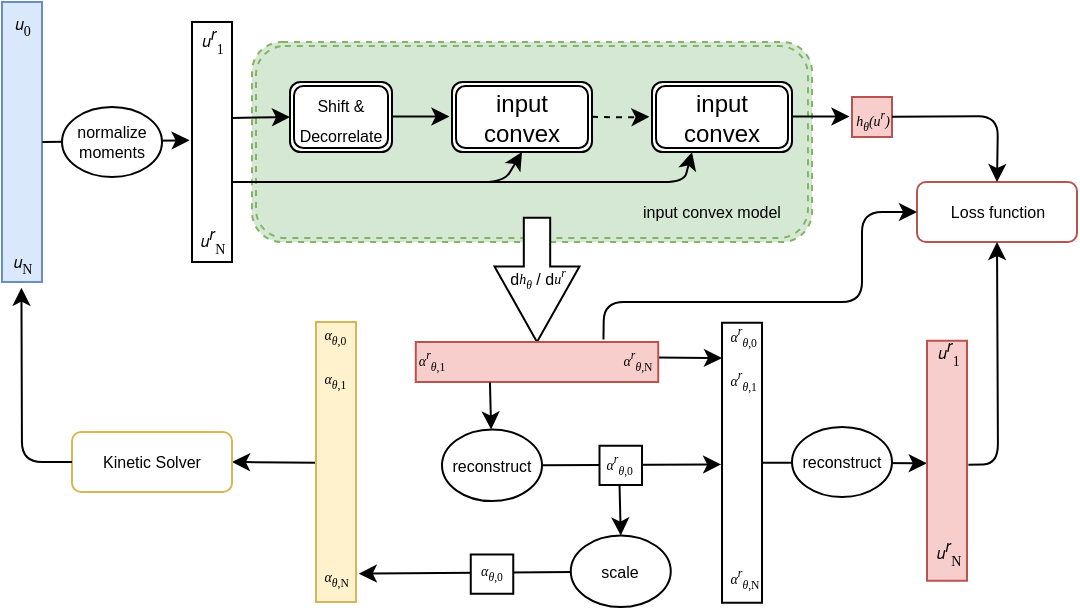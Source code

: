 <mxfile version="15.5.9" type="device"><diagram id="CC8C6Mr5LTVxWpG0eEEH" name="Page-1"><mxGraphModel dx="569" dy="290" grid="0" gridSize="10" guides="1" tooltips="1" connect="1" arrows="1" fold="1" page="1" pageScale="1" pageWidth="850" pageHeight="1100" math="0" shadow="0"><root><mxCell id="0"/><mxCell id="1" parent="0"/><mxCell id="0e92AJHdjrKMC4CKnlr7-182" value="" style="endArrow=classic;html=1;fontSize=8;strokeWidth=1;exitX=0.47;exitY=0.933;exitDx=0;exitDy=0;exitPerimeter=0;entryX=0.5;entryY=0;entryDx=0;entryDy=0;" parent="1" source="0e92AJHdjrKMC4CKnlr7-101" target="0e92AJHdjrKMC4CKnlr7-179" edge="1"><mxGeometry width="50" height="50" relative="1" as="geometry"><mxPoint x="330.999" y="313.22" as="sourcePoint"/><mxPoint x="331.673" y="336.782" as="targetPoint"/></mxGeometry></mxCell><mxCell id="0e92AJHdjrKMC4CKnlr7-177" value="" style="endArrow=classic;html=1;fontSize=8;strokeWidth=1;entryX=1;entryY=0.5;entryDx=0;entryDy=0;exitX=0.05;exitY=0.503;exitDx=0;exitDy=0;exitPerimeter=0;" parent="1" source="0e92AJHdjrKMC4CKnlr7-172" target="0e92AJHdjrKMC4CKnlr7-161" edge="1"><mxGeometry width="50" height="50" relative="1" as="geometry"><mxPoint x="179" y="305" as="sourcePoint"/><mxPoint x="-15.23" y="362.074" as="targetPoint"/></mxGeometry></mxCell><mxCell id="0e92AJHdjrKMC4CKnlr7-159" value="" style="endArrow=classic;html=1;fontSize=8;strokeWidth=1;exitX=1;exitY=0.5;exitDx=0;exitDy=0;entryX=-0.022;entryY=0.506;entryDx=0;entryDy=0;entryPerimeter=0;" parent="1" source="0e92AJHdjrKMC4CKnlr7-96" target="0e92AJHdjrKMC4CKnlr7-81" edge="1"><mxGeometry width="50" height="50" relative="1" as="geometry"><mxPoint x="311.56" y="302.365" as="sourcePoint"/><mxPoint x="363.44" y="302.41" as="targetPoint"/></mxGeometry></mxCell><mxCell id="0e92AJHdjrKMC4CKnlr7-105" value="" style="endArrow=classic;html=1;fontSize=8;strokeWidth=1;exitX=1;exitY=0.5;exitDx=0;exitDy=0;" parent="1" source="0e92AJHdjrKMC4CKnlr7-92" edge="1"><mxGeometry width="50" height="50" relative="1" as="geometry"><mxPoint x="502.52" y="197.781" as="sourcePoint"/><mxPoint x="380" y="248" as="targetPoint"/></mxGeometry></mxCell><mxCell id="0e92AJHdjrKMC4CKnlr7-63" value="" style="shape=ext;double=1;rounded=1;whiteSpace=wrap;html=1;dashed=1;fillColor=#d5e8d4;strokeColor=#82b366;" parent="1" vertex="1"><mxGeometry x="145" y="90" width="280" height="100" as="geometry"/></mxCell><mxCell id="0e92AJHdjrKMC4CKnlr7-40" value="&lt;font style=&quot;font-size: 7px&quot;&gt;&lt;i&gt;u&lt;sub&gt;0&lt;/sub&gt;&lt;/i&gt;&lt;/font&gt;" style="text;html=1;align=center;verticalAlign=middle;resizable=0;points=[];autosize=1;strokeColor=none;fillColor=none;" parent="1" vertex="1"><mxGeometry x="20" y="70" width="20" height="20" as="geometry"/></mxCell><mxCell id="0e92AJHdjrKMC4CKnlr7-42" value="" style="verticalLabelPosition=bottom;verticalAlign=top;html=1;shape=mxgraph.basic.rect;fillColor2=none;strokeWidth=1;size=20;indent=5;fillColor=#dae8fc;strokeColor=#6c8ebf;" parent="1" vertex="1"><mxGeometry x="20" y="70" width="20" height="140" as="geometry"/></mxCell><mxCell id="0e92AJHdjrKMC4CKnlr7-43" value="&lt;span style=&quot;left: 382.54px ; top: 593.53px ; font-size: 8px ; font-family: sans-serif ; transform: scalex(0.922)&quot; dir=&quot;ltr&quot;&gt;𝑢&lt;/span&gt;&lt;font size=&quot;1&quot; face=&quot;Times New Roman&quot;&gt;&lt;sub&gt;&lt;span style=&quot;left: 391.285px ; top: 589.805px ; font-size: 7px ; transform: scalex(1.337)&quot; dir=&quot;ltr&quot;&gt;0&lt;/span&gt;&lt;/sub&gt;&lt;/font&gt;&lt;span style=&quot;left: 396.679px ; top: 589.805px ; font-size: 8px ; font-family: sans-serif&quot; dir=&quot;ltr&quot;&gt;&lt;/span&gt;" style="text;html=1;align=center;verticalAlign=middle;resizable=0;points=[];autosize=1;strokeColor=none;fillColor=none;" parent="1" vertex="1"><mxGeometry x="21" y="70" width="18" height="21" as="geometry"/></mxCell><mxCell id="0e92AJHdjrKMC4CKnlr7-44" value="&lt;span style=&quot;left: 382.54px ; top: 593.53px ; font-size: 8px ; font-family: sans-serif ; transform: scalex(0.922)&quot; dir=&quot;ltr&quot;&gt;𝑢&lt;/span&gt;&lt;font size=&quot;1&quot; face=&quot;Times New Roman&quot;&gt;&lt;sub&gt;&lt;span style=&quot;left: 391.285px ; top: 589.805px ; font-size: 7px ; transform: scalex(1.337)&quot; dir=&quot;ltr&quot;&gt;N&lt;/span&gt;&lt;/sub&gt;&lt;/font&gt;" style="text;html=1;align=center;verticalAlign=middle;resizable=0;points=[];autosize=1;strokeColor=none;fillColor=none;" parent="1" vertex="1"><mxGeometry x="20" y="190" width="20" height="20" as="geometry"/></mxCell><mxCell id="0e92AJHdjrKMC4CKnlr7-45" value="" style="verticalLabelPosition=bottom;verticalAlign=top;html=1;shape=mxgraph.basic.rect;fillColor2=none;strokeWidth=1;size=20;indent=5;" parent="1" vertex="1"><mxGeometry x="115" y="80" width="20" height="120" as="geometry"/></mxCell><mxCell id="0e92AJHdjrKMC4CKnlr7-46" value="&lt;span style=&quot;left: 382.54px ; top: 593.53px ; font-size: 8px ; font-family: sans-serif ; transform: scalex(0.922)&quot; dir=&quot;ltr&quot;&gt;𝑢&lt;/span&gt;&lt;sup style=&quot;font-size: 8px&quot;&gt;&lt;span style=&quot;left: 391.285px ; top: 589.805px ; font-size: 8px ; font-family: sans-serif ; transform: scalex(1.337)&quot; dir=&quot;ltr&quot;&gt;𝑟&lt;/span&gt;&lt;/sup&gt;&lt;font size=&quot;1&quot; face=&quot;Times New Roman&quot;&gt;&lt;sub&gt;&lt;span style=&quot;left: 391.285px ; top: 589.805px ; font-size: 7px ; transform: scalex(1.337)&quot; dir=&quot;ltr&quot;&gt;1&lt;/span&gt;&lt;/sub&gt;&lt;/font&gt;&lt;span style=&quot;left: 396.679px ; top: 589.805px ; font-size: 8px ; font-family: sans-serif&quot; dir=&quot;ltr&quot;&gt;&lt;/span&gt;" style="text;html=1;align=center;verticalAlign=middle;resizable=0;points=[];autosize=1;strokeColor=none;fillColor=none;fontSize=8;" parent="1" vertex="1"><mxGeometry x="110" y="80" width="30" height="20" as="geometry"/></mxCell><mxCell id="0e92AJHdjrKMC4CKnlr7-48" value="" style="endArrow=classic;html=1;strokeWidth=1;entryX=-0.06;entryY=0.493;entryDx=0;entryDy=0;entryPerimeter=0;exitX=1.01;exitY=0.5;exitDx=0;exitDy=0;exitPerimeter=0;" parent="1" source="0e92AJHdjrKMC4CKnlr7-42" target="0e92AJHdjrKMC4CKnlr7-45" edge="1"><mxGeometry width="50" height="50" relative="1" as="geometry"><mxPoint x="31" y="139.8" as="sourcePoint"/><mxPoint x="60" y="139.8" as="targetPoint"/><Array as="points"><mxPoint x="40" y="139.8"/></Array></mxGeometry></mxCell><mxCell id="0e92AJHdjrKMC4CKnlr7-49" value="&lt;font style=&quot;font-size: 8px&quot;&gt;Shift &amp;amp; &lt;font style=&quot;font-size: 8px&quot;&gt;Decorrelate&lt;/font&gt;&lt;/font&gt;" style="shape=ext;double=1;rounded=1;whiteSpace=wrap;html=1;" parent="1" vertex="1"><mxGeometry x="164" y="110" width="51" height="35" as="geometry"/></mxCell><mxCell id="0e92AJHdjrKMC4CKnlr7-50" value="" style="endArrow=classic;html=1;strokeWidth=1;entryX=0;entryY=0.5;entryDx=0;entryDy=0;" parent="1" target="0e92AJHdjrKMC4CKnlr7-49" edge="1"><mxGeometry width="50" height="50" relative="1" as="geometry"><mxPoint x="135" y="128" as="sourcePoint"/><mxPoint x="163" y="131" as="targetPoint"/><Array as="points"/></mxGeometry></mxCell><mxCell id="0e92AJHdjrKMC4CKnlr7-51" value="input convex" style="shape=ext;double=1;rounded=1;whiteSpace=wrap;html=1;" parent="1" vertex="1"><mxGeometry x="245" y="110" width="70" height="35" as="geometry"/></mxCell><mxCell id="0e92AJHdjrKMC4CKnlr7-52" value="" style="endArrow=classic;html=1;strokeWidth=1;exitX=1.014;exitY=0.5;exitDx=0;exitDy=0;exitPerimeter=0;entryX=0;entryY=0.5;entryDx=0;entryDy=0;" parent="1" edge="1"><mxGeometry width="50" height="50" relative="1" as="geometry"><mxPoint x="215" y="127.3" as="sourcePoint"/><mxPoint x="243.72" y="127.3" as="targetPoint"/><Array as="points"/></mxGeometry></mxCell><mxCell id="0e92AJHdjrKMC4CKnlr7-53" value="" style="endArrow=classic;html=1;strokeWidth=1;entryX=0.5;entryY=1;entryDx=0;entryDy=0;" parent="1" target="0e92AJHdjrKMC4CKnlr7-51" edge="1"><mxGeometry width="50" height="50" relative="1" as="geometry"><mxPoint x="135" y="160" as="sourcePoint"/><mxPoint x="174" y="159.86" as="targetPoint"/><Array as="points"><mxPoint x="271" y="160"/></Array></mxGeometry></mxCell><mxCell id="0e92AJHdjrKMC4CKnlr7-55" value="" style="endArrow=classic;html=1;strokeWidth=1;entryX=0.5;entryY=1;entryDx=0;entryDy=0;" parent="1" edge="1"><mxGeometry width="50" height="50" relative="1" as="geometry"><mxPoint x="225" y="160" as="sourcePoint"/><mxPoint x="365" y="145" as="targetPoint"/><Array as="points"><mxPoint x="361" y="160"/></Array></mxGeometry></mxCell><mxCell id="0e92AJHdjrKMC4CKnlr7-56" value="" style="endArrow=classic;html=1;strokeWidth=1;exitX=1.014;exitY=0.5;exitDx=0;exitDy=0;exitPerimeter=0;entryX=0;entryY=0.5;entryDx=0;entryDy=0;horizontal=1;dashed=1;" parent="1" edge="1"><mxGeometry width="50" height="50" relative="1" as="geometry"><mxPoint x="315" y="127.4" as="sourcePoint"/><mxPoint x="343.72" y="127.4" as="targetPoint"/><Array as="points"><mxPoint x="325" y="127.6"/><mxPoint x="335" y="127.6"/></Array></mxGeometry></mxCell><mxCell id="0e92AJHdjrKMC4CKnlr7-57" value="input convex" style="shape=ext;double=1;rounded=1;whiteSpace=wrap;html=1;" parent="1" vertex="1"><mxGeometry x="345" y="110" width="70" height="35" as="geometry"/></mxCell><mxCell id="0e92AJHdjrKMC4CKnlr7-59" value="" style="verticalLabelPosition=bottom;verticalAlign=top;html=1;shape=mxgraph.basic.rect;fillColor2=none;strokeWidth=1;size=20;indent=5;fillColor=#f8cecc;strokeColor=#b85450;" parent="1" vertex="1"><mxGeometry x="445" y="117.5" width="20" height="20" as="geometry"/></mxCell><mxCell id="0e92AJHdjrKMC4CKnlr7-60" value="" style="endArrow=classic;html=1;strokeWidth=1;exitX=1.014;exitY=0.5;exitDx=0;exitDy=0;exitPerimeter=0;entryX=0;entryY=0.5;entryDx=0;entryDy=0;" parent="1" edge="1"><mxGeometry width="50" height="50" relative="1" as="geometry"><mxPoint x="415" y="127.3" as="sourcePoint"/><mxPoint x="443.72" y="127.3" as="targetPoint"/><Array as="points"/></mxGeometry></mxCell><mxCell id="0e92AJHdjrKMC4CKnlr7-62" value="&lt;font face=&quot;Garamond&quot;&gt;&lt;i&gt;&lt;font style=&quot;font-size: 7px&quot;&gt;h&lt;/font&gt;&lt;font style=&quot;font-size: 7px&quot;&gt;&lt;sub&gt;θ&lt;/sub&gt;(u&lt;sup&gt;r&lt;/sup&gt;)&lt;/font&gt;&lt;/i&gt;&lt;/font&gt;" style="text;html=1;align=center;verticalAlign=middle;resizable=0;points=[];autosize=1;strokeColor=none;fillColor=none;" parent="1" vertex="1"><mxGeometry x="440" y="117.5" width="30" height="20" as="geometry"/></mxCell><mxCell id="0e92AJHdjrKMC4CKnlr7-166" value="" style="edgeStyle=orthogonalEdgeStyle;rounded=0;orthogonalLoop=1;jettySize=auto;html=1;fontSize=8;strokeWidth=1;entryX=-0.005;entryY=0.511;entryDx=0;entryDy=0;entryPerimeter=0;" parent="1" source="0e92AJHdjrKMC4CKnlr7-81" target="0e92AJHdjrKMC4CKnlr7-114" edge="1"><mxGeometry relative="1" as="geometry"><mxPoint x="478" y="300" as="targetPoint"/></mxGeometry></mxCell><mxCell id="0e92AJHdjrKMC4CKnlr7-81" value="" style="verticalLabelPosition=bottom;verticalAlign=top;html=1;shape=mxgraph.basic.rect;fillColor2=none;strokeWidth=1;size=20;indent=5;" parent="1" vertex="1"><mxGeometry x="380" y="230.39" width="20" height="140" as="geometry"/></mxCell><mxCell id="0e92AJHdjrKMC4CKnlr7-83" value="&lt;span style=&quot;left: 382.54px ; top: 593.53px ; font-size: 8px ; font-family: sans-serif ; transform: scalex(0.922)&quot; dir=&quot;ltr&quot;&gt;𝑢&lt;/span&gt;&lt;sup style=&quot;font-size: 8px&quot;&gt;&lt;span style=&quot;left: 391.285px ; top: 589.805px ; font-size: 8px ; font-family: sans-serif ; transform: scalex(1.337)&quot; dir=&quot;ltr&quot;&gt;𝑟&lt;/span&gt;&lt;/sup&gt;&lt;font size=&quot;1&quot; face=&quot;Times New Roman&quot;&gt;&lt;sub&gt;&lt;span style=&quot;left: 391.285px ; top: 589.805px ; font-size: 7px ; transform: scalex(1.337)&quot; dir=&quot;ltr&quot;&gt;N&lt;/span&gt;&lt;/sub&gt;&lt;/font&gt;" style="text;html=1;align=center;verticalAlign=middle;resizable=0;points=[];autosize=1;strokeColor=none;fillColor=none;fontSize=8;" parent="1" vertex="1"><mxGeometry x="110" y="180.01" width="30" height="20" as="geometry"/></mxCell><mxCell id="0e92AJHdjrKMC4CKnlr7-85" value="normalize&lt;br&gt;moments" style="ellipse;whiteSpace=wrap;html=1;fontSize=8;" parent="1" vertex="1"><mxGeometry x="50" y="122.5" width="50" height="35" as="geometry"/></mxCell><mxCell id="0e92AJHdjrKMC4CKnlr7-96" value="reconstruct" style="ellipse;whiteSpace=wrap;html=1;fontSize=8;" parent="1" vertex="1"><mxGeometry x="240" y="283.76" width="50" height="35.78" as="geometry"/></mxCell><mxCell id="0e92AJHdjrKMC4CKnlr7-101" value="" style="verticalLabelPosition=bottom;verticalAlign=top;html=1;shape=mxgraph.basic.rect;fillColor2=none;strokeWidth=1;size=0;indent=5;" parent="1" vertex="1"><mxGeometry x="318.75" y="291.84" width="21.25" height="19.61" as="geometry"/></mxCell><mxCell id="0e92AJHdjrKMC4CKnlr7-102" value="&amp;nbsp;&lt;font face=&quot;Garamond&quot;&gt;&lt;i&gt;&lt;font style=&quot;font-size: 7px&quot;&gt;&lt;span title=&quot;Greek-language text&quot; lang=&quot;el&quot;&gt;α&lt;sup&gt;r&lt;/sup&gt;&lt;/span&gt;&lt;/font&gt;&lt;/i&gt;&lt;font style=&quot;font-size: 7px&quot;&gt;&lt;font style=&quot;font-size: 7px&quot;&gt;&lt;font style=&quot;font-size: 7px&quot;&gt;&lt;sub&gt;&lt;i&gt;θ&lt;/i&gt;,0 &lt;br&gt;&lt;/sub&gt;&lt;/font&gt;&lt;/font&gt;&lt;/font&gt;&lt;/font&gt;" style="text;whiteSpace=wrap;html=1;fontSize=8;" parent="1" vertex="1"><mxGeometry x="317.5" y="289.34" width="20" height="20" as="geometry"/></mxCell><mxCell id="0e92AJHdjrKMC4CKnlr7-106" value="&amp;nbsp;&lt;font face=&quot;Garamond&quot;&gt;&lt;i&gt;&lt;font style=&quot;font-size: 7px&quot;&gt;&lt;span title=&quot;Greek-language text&quot; lang=&quot;el&quot;&gt;α&lt;sup&gt;r&lt;/sup&gt;&lt;/span&gt;&lt;/font&gt;&lt;/i&gt;&lt;font style=&quot;font-size: 7px&quot;&gt;&lt;font style=&quot;font-size: 7px&quot;&gt;&lt;font style=&quot;font-size: 7px&quot;&gt;&lt;sub&gt;&lt;i&gt;θ&lt;/i&gt;,0 &lt;br&gt;&lt;/sub&gt;&lt;/font&gt;&lt;/font&gt;&lt;/font&gt;&lt;/font&gt;" style="text;whiteSpace=wrap;html=1;fontSize=8;" parent="1" vertex="1"><mxGeometry x="380" y="225.39" width="20" height="26.25" as="geometry"/></mxCell><mxCell id="0e92AJHdjrKMC4CKnlr7-107" value="&amp;nbsp;&lt;font face=&quot;Garamond&quot;&gt;&lt;i&gt;&lt;font style=&quot;font-size: 7px&quot;&gt;&lt;span title=&quot;Greek-language text&quot; lang=&quot;el&quot;&gt;α&lt;sup&gt;r&lt;/sup&gt;&lt;/span&gt;&lt;/font&gt;&lt;/i&gt;&lt;font style=&quot;font-size: 7px&quot;&gt;&lt;font style=&quot;font-size: 7px&quot;&gt;&lt;font style=&quot;font-size: 7px&quot;&gt;&lt;sub&gt;&lt;i&gt;θ&lt;/i&gt;,N &lt;br&gt;&lt;/sub&gt;&lt;/font&gt;&lt;/font&gt;&lt;/font&gt;&lt;/font&gt;" style="text;whiteSpace=wrap;html=1;fontSize=8;" parent="1" vertex="1"><mxGeometry x="380" y="346.31" width="20" height="26.25" as="geometry"/></mxCell><mxCell id="0e92AJHdjrKMC4CKnlr7-108" value="&amp;nbsp;&lt;font face=&quot;Garamond&quot;&gt;&lt;i&gt;&lt;font style=&quot;font-size: 7px&quot;&gt;&lt;span title=&quot;Greek-language text&quot; lang=&quot;el&quot;&gt;α&lt;/span&gt;&lt;/font&gt;&lt;/i&gt;&lt;font style=&quot;font-size: 7px&quot;&gt;&lt;font style=&quot;font-size: 7px&quot;&gt;&lt;font style=&quot;font-size: 7px&quot;&gt;&lt;i&gt;&lt;sup&gt;r&lt;/sup&gt;&lt;/i&gt;&lt;sub&gt;&lt;i&gt;θ&lt;/i&gt;,1 &lt;br&gt;&lt;/sub&gt;&lt;/font&gt;&lt;/font&gt;&lt;/font&gt;&lt;/font&gt;" style="text;whiteSpace=wrap;html=1;fontSize=8;" parent="1" vertex="1"><mxGeometry x="380" y="246.63" width="20" height="20.01" as="geometry"/></mxCell><mxCell id="0e92AJHdjrKMC4CKnlr7-110" value="reconstruct" style="ellipse;whiteSpace=wrap;html=1;fontSize=8;" parent="1" vertex="1"><mxGeometry x="415" y="282.5" width="50" height="35" as="geometry"/></mxCell><mxCell id="0e92AJHdjrKMC4CKnlr7-114" value="" style="verticalLabelPosition=bottom;verticalAlign=top;html=1;shape=mxgraph.basic.rect;fillColor2=none;strokeWidth=1;size=20;indent=5;fillColor=#f8cecc;strokeColor=#b85450;" parent="1" vertex="1"><mxGeometry x="482.5" y="239.34" width="20" height="120" as="geometry"/></mxCell><mxCell id="0e92AJHdjrKMC4CKnlr7-115" value="&lt;span style=&quot;left: 382.54px ; top: 593.53px ; font-size: 8px ; font-family: sans-serif ; transform: scalex(0.922)&quot; dir=&quot;ltr&quot;&gt;𝑢&lt;/span&gt;&lt;sup style=&quot;font-size: 8px&quot;&gt;&lt;span style=&quot;left: 391.285px ; top: 589.805px ; font-size: 8px ; font-family: sans-serif ; transform: scalex(1.337)&quot; dir=&quot;ltr&quot;&gt;𝑟&lt;/span&gt;&lt;/sup&gt;&lt;font size=&quot;1&quot; face=&quot;Times New Roman&quot;&gt;&lt;sub&gt;&lt;span style=&quot;left: 391.285px ; top: 589.805px ; font-size: 7px ; transform: scalex(1.337)&quot; dir=&quot;ltr&quot;&gt;1&lt;/span&gt;&lt;/sub&gt;&lt;/font&gt;&lt;span style=&quot;left: 396.679px ; top: 589.805px ; font-size: 8px ; font-family: sans-serif&quot; dir=&quot;ltr&quot;&gt;&lt;/span&gt;" style="text;html=1;align=center;verticalAlign=middle;resizable=0;points=[];autosize=1;strokeColor=none;fillColor=none;fontSize=8;" parent="1" vertex="1"><mxGeometry x="477.5" y="235.62" width="30" height="20" as="geometry"/></mxCell><mxCell id="0e92AJHdjrKMC4CKnlr7-116" value="&lt;span style=&quot;left: 382.54px ; top: 593.53px ; font-size: 8px ; font-family: sans-serif ; transform: scalex(0.922)&quot; dir=&quot;ltr&quot;&gt;𝑢&lt;/span&gt;&lt;sup style=&quot;font-size: 8px&quot;&gt;&lt;span style=&quot;left: 391.285px ; top: 589.805px ; font-size: 8px ; font-family: sans-serif ; transform: scalex(1.337)&quot; dir=&quot;ltr&quot;&gt;𝑟&lt;/span&gt;&lt;/sup&gt;&lt;font size=&quot;1&quot; face=&quot;Times New Roman&quot;&gt;&lt;sub&gt;&lt;span style=&quot;left: 391.285px ; top: 589.805px ; font-size: 7px ; transform: scalex(1.337)&quot; dir=&quot;ltr&quot;&gt;N&lt;/span&gt;&lt;/sub&gt;&lt;/font&gt;" style="text;html=1;align=center;verticalAlign=middle;resizable=0;points=[];autosize=1;strokeColor=none;fillColor=none;fontSize=8;" parent="1" vertex="1"><mxGeometry x="477.5" y="335.61" width="30" height="20" as="geometry"/></mxCell><mxCell id="0e92AJHdjrKMC4CKnlr7-117" value="Loss function" style="rounded=1;whiteSpace=wrap;html=1;fontSize=8;fillColor=#FFFFFF;strokeColor=#b85450;" parent="1" vertex="1"><mxGeometry x="477.5" y="160" width="80" height="30" as="geometry"/></mxCell><mxCell id="0e92AJHdjrKMC4CKnlr7-123" value="" style="endArrow=classic;html=1;fontSize=8;strokeWidth=1;entryX=0;entryY=0.5;entryDx=0;entryDy=0;exitX=1.064;exitY=0.774;exitDx=0;exitDy=0;exitPerimeter=0;" parent="1" source="0e92AJHdjrKMC4CKnlr7-68" target="0e92AJHdjrKMC4CKnlr7-117" edge="1"><mxGeometry width="50" height="50" relative="1" as="geometry"><mxPoint x="630" y="150.0" as="sourcePoint"/><mxPoint x="680.0" y="95" as="targetPoint"/><Array as="points"><mxPoint x="321" y="220"/><mxPoint x="450" y="220"/><mxPoint x="450" y="175"/></Array></mxGeometry></mxCell><mxCell id="0e92AJHdjrKMC4CKnlr7-124" value="input convex model" style="text;html=1;strokeColor=none;fillColor=none;align=center;verticalAlign=middle;whiteSpace=wrap;rounded=0;fontSize=8;" parent="1" vertex="1"><mxGeometry x="335" y="165.0" width="80" height="20" as="geometry"/></mxCell><mxCell id="0e92AJHdjrKMC4CKnlr7-157" value="" style="shape=singleArrow;direction=south;whiteSpace=wrap;html=1;fontSize=8;arrowWidth=0.31;arrowSize=0.608;" parent="1" vertex="1"><mxGeometry x="266.25" y="177.82" width="42.5" height="62.18" as="geometry"/></mxCell><mxCell id="0e92AJHdjrKMC4CKnlr7-153" value="d&lt;font face=&quot;Garamond&quot;&gt;&lt;i&gt;&lt;font style=&quot;font-size: 7px&quot;&gt;h&lt;/font&gt;&lt;font style=&quot;font-size: 7px&quot;&gt;&lt;sub&gt;θ&lt;/sub&gt;&lt;/font&gt;&lt;/i&gt;&lt;/font&gt; / d&lt;font face=&quot;Garamond&quot;&gt;&lt;i&gt;&lt;font style=&quot;font-size: 7px&quot;&gt;u&lt;sup&gt;r&lt;/sup&gt;&lt;/font&gt;&lt;/i&gt;&lt;/font&gt;" style="text;html=1;strokeColor=none;fillColor=none;align=center;verticalAlign=middle;whiteSpace=wrap;rounded=0;fontSize=8;" parent="1" vertex="1"><mxGeometry x="267.5" y="198.91" width="40" height="20" as="geometry"/></mxCell><mxCell id="0e92AJHdjrKMC4CKnlr7-68" value="" style="verticalLabelPosition=bottom;verticalAlign=top;html=1;shape=mxgraph.basic.rect;fillColor2=none;strokeWidth=1;size=20;indent=5;fillColor=#f8cecc;strokeColor=#b85450;rotation=-180;direction=south;" parent="1" vertex="1"><mxGeometry x="226.88" y="240" width="121.24" height="20" as="geometry"/></mxCell><mxCell id="0e92AJHdjrKMC4CKnlr7-90" value="&lt;font face=&quot;Garamond&quot;&gt;&lt;i&gt;&lt;font style=&quot;font-size: 7px&quot;&gt;&lt;span title=&quot;Greek-language text&quot; lang=&quot;el&quot;&gt;α&lt;sup&gt;r&lt;/sup&gt;&lt;/span&gt;&lt;/font&gt;&lt;/i&gt;&lt;font style=&quot;font-size: 7px&quot;&gt;&lt;font style=&quot;font-size: 7px&quot;&gt;&lt;font style=&quot;font-size: 7px&quot;&gt;&lt;sub&gt;&lt;i&gt;θ&lt;/i&gt;,1 &lt;br&gt;&lt;/sub&gt;&lt;/font&gt;&lt;/font&gt;&lt;/font&gt;&lt;/font&gt;" style="text;html=1;strokeColor=none;fillColor=none;align=center;verticalAlign=middle;whiteSpace=wrap;rounded=0;" parent="1" vertex="1"><mxGeometry x="225" y="235.61" width="20" height="24.39" as="geometry"/></mxCell><mxCell id="0e92AJHdjrKMC4CKnlr7-92" value="&lt;font face=&quot;Garamond&quot;&gt;&lt;i&gt;&lt;font style=&quot;font-size: 7px&quot;&gt;&lt;span title=&quot;Greek-language text&quot; lang=&quot;el&quot;&gt;α&lt;sup&gt;r&lt;/sup&gt;&lt;/span&gt;&lt;/font&gt;&lt;/i&gt;&lt;font style=&quot;font-size: 7px&quot;&gt;&lt;font style=&quot;font-size: 7px&quot;&gt;&lt;font style=&quot;font-size: 7px&quot;&gt;&lt;sub&gt;&lt;i&gt;θ&lt;/i&gt;,N &lt;br&gt;&lt;/sub&gt;&lt;/font&gt;&lt;/font&gt;&lt;/font&gt;&lt;/font&gt;" style="text;html=1;strokeColor=none;fillColor=none;align=center;verticalAlign=middle;whiteSpace=wrap;rounded=0;" parent="1" vertex="1"><mxGeometry x="327.5" y="235.61" width="20" height="24.39" as="geometry"/></mxCell><mxCell id="0e92AJHdjrKMC4CKnlr7-161" value="Kinetic Solver" style="rounded=1;whiteSpace=wrap;html=1;fontSize=8;fillColor=#FFFFFF;strokeColor=#d6b656;" parent="1" vertex="1"><mxGeometry x="55" y="285.0" width="80" height="30" as="geometry"/></mxCell><mxCell id="0e92AJHdjrKMC4CKnlr7-162" value="" style="endArrow=classic;html=1;fontSize=8;strokeWidth=1;exitX=1;exitY=0.5;exitDx=0;exitDy=0;entryX=0.5;entryY=0;entryDx=0;entryDy=0;" parent="1" target="0e92AJHdjrKMC4CKnlr7-117" edge="1"><mxGeometry width="50" height="50" relative="1" as="geometry"><mxPoint x="465" y="127.335" as="sourcePoint"/><mxPoint x="497.5" y="127.53" as="targetPoint"/><Array as="points"><mxPoint x="518" y="127"/></Array></mxGeometry></mxCell><mxCell id="0e92AJHdjrKMC4CKnlr7-164" value="" style="endArrow=classic;html=1;fontSize=8;strokeWidth=1;exitX=1.035;exitY=0.517;exitDx=0;exitDy=0;entryX=0.5;entryY=1;entryDx=0;entryDy=0;exitPerimeter=0;" parent="1" source="0e92AJHdjrKMC4CKnlr7-114" target="0e92AJHdjrKMC4CKnlr7-117" edge="1"><mxGeometry width="50" height="50" relative="1" as="geometry"><mxPoint x="502.5" y="290.39" as="sourcePoint"/><mxPoint x="522" y="193" as="targetPoint"/><Array as="points"><mxPoint x="518" y="301"/></Array></mxGeometry></mxCell><mxCell id="0e92AJHdjrKMC4CKnlr7-167" value="" style="endArrow=classic;html=1;fontSize=8;strokeWidth=1;exitX=-0.01;exitY=0.306;exitDx=0;exitDy=0;exitPerimeter=0;" parent="1" source="0e92AJHdjrKMC4CKnlr7-68" target="0e92AJHdjrKMC4CKnlr7-96" edge="1"><mxGeometry width="50" height="50" relative="1" as="geometry"><mxPoint x="357.5" y="257.805" as="sourcePoint"/><mxPoint x="390" y="258" as="targetPoint"/></mxGeometry></mxCell><mxCell id="0e92AJHdjrKMC4CKnlr7-168" value="" style="endArrow=classic;html=1;fontSize=8;strokeWidth=1;exitX=1;exitY=0.5;exitDx=0;exitDy=0;entryX=1.07;entryY=0.362;entryDx=0;entryDy=0;entryPerimeter=0;" parent="1" source="0e92AJHdjrKMC4CKnlr7-179" target="0e92AJHdjrKMC4CKnlr7-174" edge="1"><mxGeometry width="50" height="50" relative="1" as="geometry"><mxPoint x="367.5" y="267.805" as="sourcePoint"/><mxPoint x="140" y="338" as="targetPoint"/></mxGeometry></mxCell><mxCell id="0e92AJHdjrKMC4CKnlr7-172" value="" style="verticalLabelPosition=bottom;verticalAlign=top;html=1;shape=mxgraph.basic.rect;fillColor2=none;strokeWidth=1;size=20;indent=5;fillColor=#fff2cc;strokeColor=#d6b656;" parent="1" vertex="1"><mxGeometry x="177" y="230" width="20" height="140" as="geometry"/></mxCell><mxCell id="0e92AJHdjrKMC4CKnlr7-173" value="&amp;nbsp;&lt;font face=&quot;Garamond&quot;&gt;&lt;i&gt;&lt;font style=&quot;font-size: 7px&quot;&gt;&lt;span title=&quot;Greek-language text&quot; lang=&quot;el&quot;&gt;α&lt;/span&gt;&lt;/font&gt;&lt;/i&gt;&lt;font style=&quot;font-size: 7px&quot;&gt;&lt;font style=&quot;font-size: 7px&quot;&gt;&lt;font style=&quot;font-size: 7px&quot;&gt;&lt;sub&gt;&lt;i&gt;θ&lt;/i&gt;,0 &lt;br&gt;&lt;/sub&gt;&lt;/font&gt;&lt;/font&gt;&lt;/font&gt;&lt;/font&gt;" style="text;whiteSpace=wrap;html=1;fontSize=8;" parent="1" vertex="1"><mxGeometry x="177" y="225.39" width="20" height="26.25" as="geometry"/></mxCell><mxCell id="0e92AJHdjrKMC4CKnlr7-174" value="&amp;nbsp;&lt;font face=&quot;Garamond&quot;&gt;&lt;i&gt;&lt;font style=&quot;font-size: 7px&quot;&gt;&lt;span title=&quot;Greek-language text&quot; lang=&quot;el&quot;&gt;α&lt;/span&gt;&lt;/font&gt;&lt;/i&gt;&lt;font style=&quot;font-size: 7px&quot;&gt;&lt;font style=&quot;font-size: 7px&quot;&gt;&lt;font style=&quot;font-size: 7px&quot;&gt;&lt;sub&gt;&lt;i&gt;θ&lt;/i&gt;,N &lt;br&gt;&lt;/sub&gt;&lt;/font&gt;&lt;/font&gt;&lt;/font&gt;&lt;/font&gt;" style="text;whiteSpace=wrap;html=1;fontSize=8;" parent="1" vertex="1"><mxGeometry x="177" y="346.31" width="20" height="26.25" as="geometry"/></mxCell><mxCell id="0e92AJHdjrKMC4CKnlr7-175" value="&amp;nbsp;&lt;font face=&quot;Garamond&quot;&gt;&lt;i&gt;&lt;font style=&quot;font-size: 7px&quot;&gt;&lt;span title=&quot;Greek-language text&quot; lang=&quot;el&quot;&gt;α&lt;/span&gt;&lt;/font&gt;&lt;/i&gt;&lt;font style=&quot;font-size: 7px&quot;&gt;&lt;font style=&quot;font-size: 7px&quot;&gt;&lt;font style=&quot;font-size: 7px&quot;&gt;&lt;sub&gt;&lt;i&gt;θ&lt;/i&gt;,1 &lt;br&gt;&lt;/sub&gt;&lt;/font&gt;&lt;/font&gt;&lt;/font&gt;&lt;/font&gt;" style="text;whiteSpace=wrap;html=1;fontSize=8;" parent="1" vertex="1"><mxGeometry x="177" y="246.63" width="20" height="20.01" as="geometry"/></mxCell><mxCell id="0e92AJHdjrKMC4CKnlr7-178" value="" style="endArrow=classic;html=1;fontSize=8;strokeWidth=1;entryX=0.486;entryY=1.143;entryDx=0;entryDy=0;exitX=0;exitY=0.5;exitDx=0;exitDy=0;entryPerimeter=0;" parent="1" source="0e92AJHdjrKMC4CKnlr7-161" target="0e92AJHdjrKMC4CKnlr7-44" edge="1"><mxGeometry width="50" height="50" relative="1" as="geometry"><mxPoint x="43" y="344.56" as="sourcePoint"/><mxPoint y="344.14" as="targetPoint"/><Array as="points"><mxPoint x="30" y="300"/></Array></mxGeometry></mxCell><mxCell id="0e92AJHdjrKMC4CKnlr7-179" value="scale" style="ellipse;whiteSpace=wrap;html=1;fontSize=8;" parent="1" vertex="1"><mxGeometry x="304.38" y="336.78" width="50" height="35.78" as="geometry"/></mxCell><mxCell id="0e92AJHdjrKMC4CKnlr7-180" value="" style="verticalLabelPosition=bottom;verticalAlign=top;html=1;shape=mxgraph.basic.rect;fillColor2=none;strokeWidth=1;size=0;indent=5;" parent="1" vertex="1"><mxGeometry x="254.38" y="346.31" width="21.25" height="19.61" as="geometry"/></mxCell><mxCell id="0e92AJHdjrKMC4CKnlr7-181" value=" &lt;font face=&quot;Garamond&quot;&gt;&lt;i&gt;&lt;font style=&quot;font-size: 7px&quot;&gt;&lt;span title=&quot;Greek-language text&quot; lang=&quot;el&quot;&gt;α&lt;/span&gt;&lt;/font&gt;&lt;/i&gt;&lt;font style=&quot;font-size: 7px&quot;&gt;&lt;font style=&quot;font-size: 7px&quot;&gt;&lt;font style=&quot;font-size: 7px&quot;&gt;&lt;sub&gt;&lt;i&gt;θ&lt;/i&gt;,0 &lt;br&gt;&lt;/sub&gt;&lt;/font&gt;&lt;/font&gt;&lt;/font&gt;&lt;/font&gt;" style="text;html=1;strokeColor=none;fillColor=none;align=center;verticalAlign=middle;whiteSpace=wrap;rounded=0;fontSize=8;" parent="1" vertex="1"><mxGeometry x="245" y="344.67" width="40" height="20" as="geometry"/></mxCell></root></mxGraphModel></diagram></mxfile>